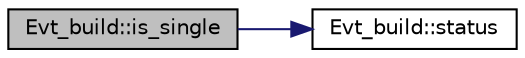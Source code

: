 digraph "Evt_build::is_single"
{
 // LATEX_PDF_SIZE
  edge [fontname="Helvetica",fontsize="10",labelfontname="Helvetica",labelfontsize="10"];
  node [fontname="Helvetica",fontsize="10",shape=record];
  rankdir="LR";
  Node1 [label="Evt_build::is_single",height=0.2,width=0.4,color="black", fillcolor="grey75", style="filled", fontcolor="black",tooltip=" "];
  Node1 -> Node2 [color="midnightblue",fontsize="10",style="solid",fontname="Helvetica"];
  Node2 [label="Evt_build::status",height=0.2,width=0.4,color="black", fillcolor="white", style="filled",URL="$class_evt__build.html#ae3e1e64c53e579c0b22cea91acf84207",tooltip=" "];
}
